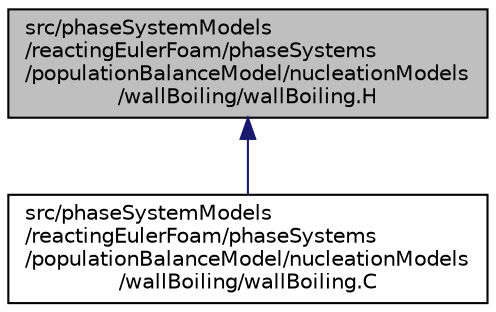 digraph "src/phaseSystemModels/reactingEulerFoam/phaseSystems/populationBalanceModel/nucleationModels/wallBoiling/wallBoiling.H"
{
  bgcolor="transparent";
  edge [fontname="Helvetica",fontsize="10",labelfontname="Helvetica",labelfontsize="10"];
  node [fontname="Helvetica",fontsize="10",shape=record];
  Node1 [label="src/phaseSystemModels\l/reactingEulerFoam/phaseSystems\l/populationBalanceModel/nucleationModels\l/wallBoiling/wallBoiling.H",height=0.2,width=0.4,color="black", fillcolor="grey75", style="filled" fontcolor="black"];
  Node1 -> Node2 [dir="back",color="midnightblue",fontsize="10",style="solid",fontname="Helvetica"];
  Node2 [label="src/phaseSystemModels\l/reactingEulerFoam/phaseSystems\l/populationBalanceModel/nucleationModels\l/wallBoiling/wallBoiling.C",height=0.2,width=0.4,color="black",URL="$phaseSystems_2populationBalanceModel_2nucleationModels_2wallBoiling_2wallBoiling_8C.html"];
}
